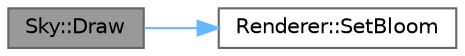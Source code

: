 digraph "Sky::Draw"
{
 // LATEX_PDF_SIZE
  bgcolor="transparent";
  edge [fontname=Helvetica,fontsize=10,labelfontname=Helvetica,labelfontsize=10];
  node [fontname=Helvetica,fontsize=10,shape=box,height=0.2,width=0.4];
  rankdir="LR";
  Node1 [id="Node000001",label="Sky::Draw",height=0.2,width=0.4,color="gray40", fillcolor="grey60", style="filled", fontcolor="black",tooltip="オブジェクトの描画処理を行います。"];
  Node1 -> Node2 [id="edge1_Node000001_Node000002",color="steelblue1",style="solid",tooltip=" "];
  Node2 [id="Node000002",label="Renderer::SetBloom",height=0.2,width=0.4,color="grey40", fillcolor="white", style="filled",URL="$class_renderer.html#a552e50362ba52ba2458fbef7b371059b",tooltip="ブルーム情報を設定"];
}
